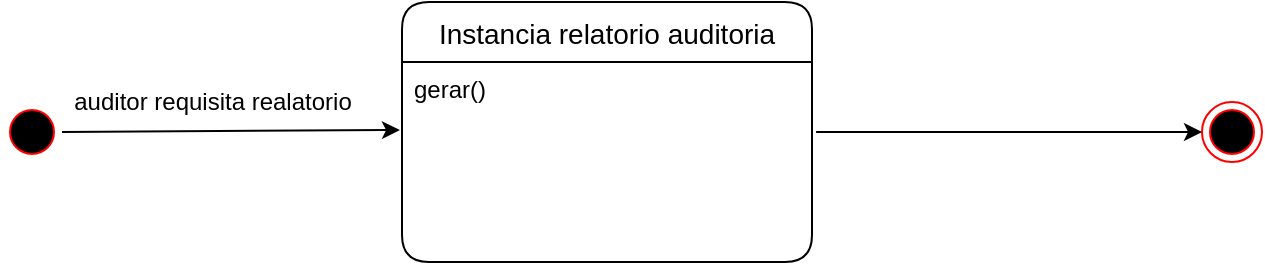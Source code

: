 <mxfile version="18.2.1" type="device"><diagram id="uP5HyBQJBi4eFQkLCWJ7" name="Page-1"><mxGraphModel dx="1382" dy="795" grid="1" gridSize="10" guides="1" tooltips="1" connect="1" arrows="1" fold="1" page="1" pageScale="1" pageWidth="1654" pageHeight="2336" math="0" shadow="0"><root><mxCell id="0"/><mxCell id="1" parent="0"/><mxCell id="L3CQWa56UTbB_HioJODC-1" value="" style="ellipse;html=1;shape=endState;fillColor=#000000;strokeColor=#ff0000;" parent="1" vertex="1"><mxGeometry x="600" y="250" width="30" height="30" as="geometry"/></mxCell><mxCell id="L3CQWa56UTbB_HioJODC-2" value="" style="ellipse;html=1;shape=startState;fillColor=#000000;strokeColor=#ff0000;" parent="1" vertex="1"><mxGeometry y="250" width="30" height="30" as="geometry"/></mxCell><mxCell id="L3CQWa56UTbB_HioJODC-43" value="Instancia relatorio auditoria" style="swimlane;childLayout=stackLayout;horizontal=1;startSize=30;horizontalStack=0;rounded=1;fontSize=14;fontStyle=0;strokeWidth=1;resizeParent=0;resizeLast=1;shadow=0;dashed=0;align=center;fillColor=default;" parent="1" vertex="1"><mxGeometry x="200" y="200" width="205" height="130" as="geometry"><mxRectangle x="220" y="320" width="70" height="30" as="alternateBounds"/></mxGeometry></mxCell><mxCell id="L3CQWa56UTbB_HioJODC-44" value="gerar()" style="align=left;strokeColor=none;fillColor=none;spacingLeft=4;fontSize=12;verticalAlign=top;resizable=0;rotatable=0;part=1;" parent="L3CQWa56UTbB_HioJODC-43" vertex="1"><mxGeometry y="30" width="205" height="100" as="geometry"/></mxCell><mxCell id="inPwihMftKmG4xq4MmrB-3" value="" style="endArrow=classic;html=1;rounded=0;entryX=0;entryY=0.5;entryDx=0;entryDy=0;exitX=1.01;exitY=0.35;exitDx=0;exitDy=0;exitPerimeter=0;" edge="1" parent="1" source="L3CQWa56UTbB_HioJODC-44" target="L3CQWa56UTbB_HioJODC-1"><mxGeometry width="50" height="50" relative="1" as="geometry"><mxPoint x="680" y="350" as="sourcePoint"/><mxPoint x="730" y="300" as="targetPoint"/></mxGeometry></mxCell><mxCell id="inPwihMftKmG4xq4MmrB-4" value="" style="endArrow=classic;html=1;rounded=0;exitX=1;exitY=0.5;exitDx=0;exitDy=0;entryX=-0.005;entryY=0.34;entryDx=0;entryDy=0;entryPerimeter=0;" edge="1" parent="1" source="L3CQWa56UTbB_HioJODC-2" target="L3CQWa56UTbB_HioJODC-44"><mxGeometry width="50" height="50" relative="1" as="geometry"><mxPoint x="680" y="350" as="sourcePoint"/><mxPoint x="190" y="265" as="targetPoint"/></mxGeometry></mxCell><mxCell id="inPwihMftKmG4xq4MmrB-5" value="auditor requisita realatorio" style="text;html=1;align=center;verticalAlign=middle;resizable=0;points=[];autosize=1;strokeColor=none;fillColor=none;" vertex="1" parent="1"><mxGeometry x="30" y="240" width="150" height="20" as="geometry"/></mxCell></root></mxGraphModel></diagram></mxfile>
